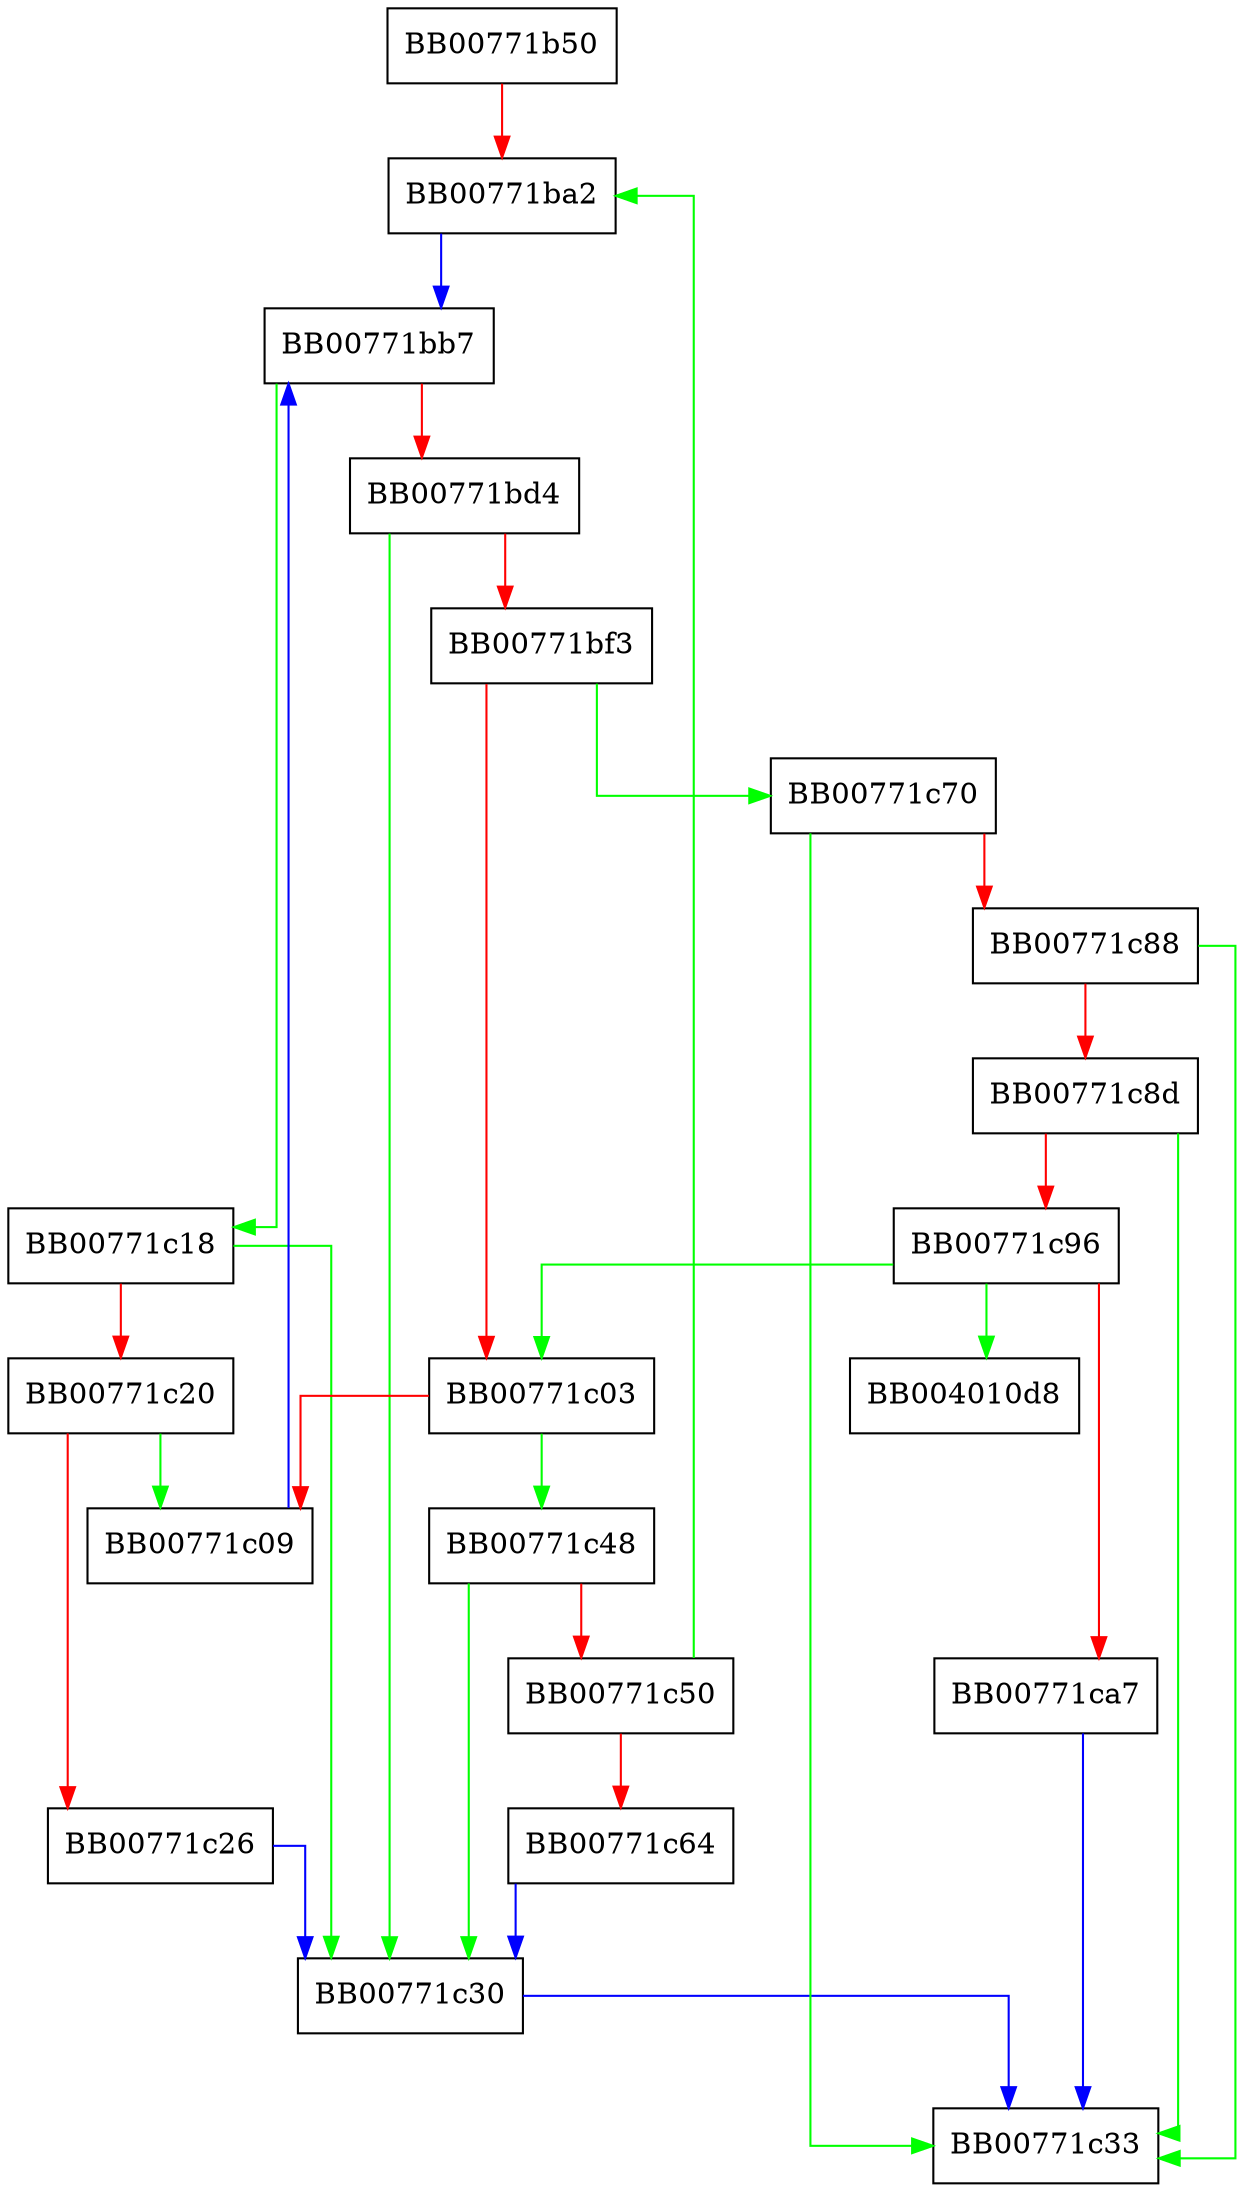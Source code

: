 digraph ossl_ht_get {
  node [shape="box"];
  graph [splines=ortho];
  BB00771b50 -> BB00771ba2 [color="red"];
  BB00771ba2 -> BB00771bb7 [color="blue"];
  BB00771bb7 -> BB00771c18 [color="green"];
  BB00771bb7 -> BB00771bd4 [color="red"];
  BB00771bd4 -> BB00771c30 [color="green"];
  BB00771bd4 -> BB00771bf3 [color="red"];
  BB00771bf3 -> BB00771c70 [color="green"];
  BB00771bf3 -> BB00771c03 [color="red"];
  BB00771c03 -> BB00771c48 [color="green"];
  BB00771c03 -> BB00771c09 [color="red"];
  BB00771c09 -> BB00771bb7 [color="blue"];
  BB00771c18 -> BB00771c30 [color="green"];
  BB00771c18 -> BB00771c20 [color="red"];
  BB00771c20 -> BB00771c09 [color="green"];
  BB00771c20 -> BB00771c26 [color="red"];
  BB00771c26 -> BB00771c30 [color="blue"];
  BB00771c30 -> BB00771c33 [color="blue"];
  BB00771c48 -> BB00771c30 [color="green"];
  BB00771c48 -> BB00771c50 [color="red"];
  BB00771c50 -> BB00771ba2 [color="green"];
  BB00771c50 -> BB00771c64 [color="red"];
  BB00771c64 -> BB00771c30 [color="blue"];
  BB00771c70 -> BB00771c33 [color="green"];
  BB00771c70 -> BB00771c88 [color="red"];
  BB00771c88 -> BB00771c33 [color="green"];
  BB00771c88 -> BB00771c8d [color="red"];
  BB00771c8d -> BB00771c33 [color="green"];
  BB00771c8d -> BB00771c96 [color="red"];
  BB00771c96 -> BB004010d8 [color="green"];
  BB00771c96 -> BB00771c03 [color="green"];
  BB00771c96 -> BB00771ca7 [color="red"];
  BB00771ca7 -> BB00771c33 [color="blue"];
}